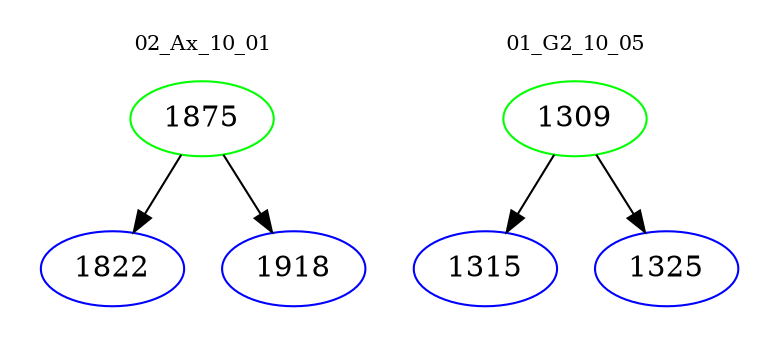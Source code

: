 digraph{
subgraph cluster_0 {
color = white
label = "02_Ax_10_01";
fontsize=10;
T0_1875 [label="1875", color="green"]
T0_1875 -> T0_1822 [color="black"]
T0_1822 [label="1822", color="blue"]
T0_1875 -> T0_1918 [color="black"]
T0_1918 [label="1918", color="blue"]
}
subgraph cluster_1 {
color = white
label = "01_G2_10_05";
fontsize=10;
T1_1309 [label="1309", color="green"]
T1_1309 -> T1_1315 [color="black"]
T1_1315 [label="1315", color="blue"]
T1_1309 -> T1_1325 [color="black"]
T1_1325 [label="1325", color="blue"]
}
}
